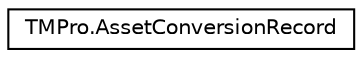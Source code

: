 digraph "Graphical Class Hierarchy"
{
 // LATEX_PDF_SIZE
  edge [fontname="Helvetica",fontsize="10",labelfontname="Helvetica",labelfontsize="10"];
  node [fontname="Helvetica",fontsize="10",shape=record];
  rankdir="LR";
  Node0 [label="TMPro.AssetConversionRecord",height=0.2,width=0.4,color="black", fillcolor="white", style="filled",URL="$struct_t_m_pro_1_1_asset_conversion_record.html",tooltip="Data structure containing the target and replacement fileIDs and GUIDs which will require remapping f..."];
}
